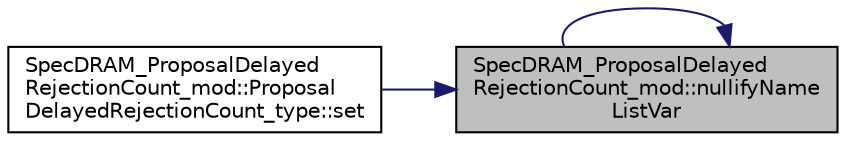 digraph "SpecDRAM_ProposalDelayedRejectionCount_mod::nullifyNameListVar"
{
 // LATEX_PDF_SIZE
  edge [fontname="Helvetica",fontsize="10",labelfontname="Helvetica",labelfontsize="10"];
  node [fontname="Helvetica",fontsize="10",shape=record];
  rankdir="RL";
  Node1 [label="SpecDRAM_ProposalDelayed\lRejectionCount_mod::nullifyName\lListVar",height=0.2,width=0.4,color="black", fillcolor="grey75", style="filled", fontcolor="black",tooltip=" "];
  Node1 -> Node1 [dir="back",color="midnightblue",fontsize="10",style="solid",fontname="Helvetica"];
  Node1 -> Node2 [dir="back",color="midnightblue",fontsize="10",style="solid",fontname="Helvetica"];
  Node2 [label="SpecDRAM_ProposalDelayed\lRejectionCount_mod::Proposal\lDelayedRejectionCount_type::set",height=0.2,width=0.4,color="black", fillcolor="white", style="filled",URL="$structSpecDRAM__ProposalDelayedRejectionCount__mod_1_1ProposalDelayedRejectionCount__type.html#a1f084e380b008567cba9baa555eb2cc7",tooltip=" "];
}
